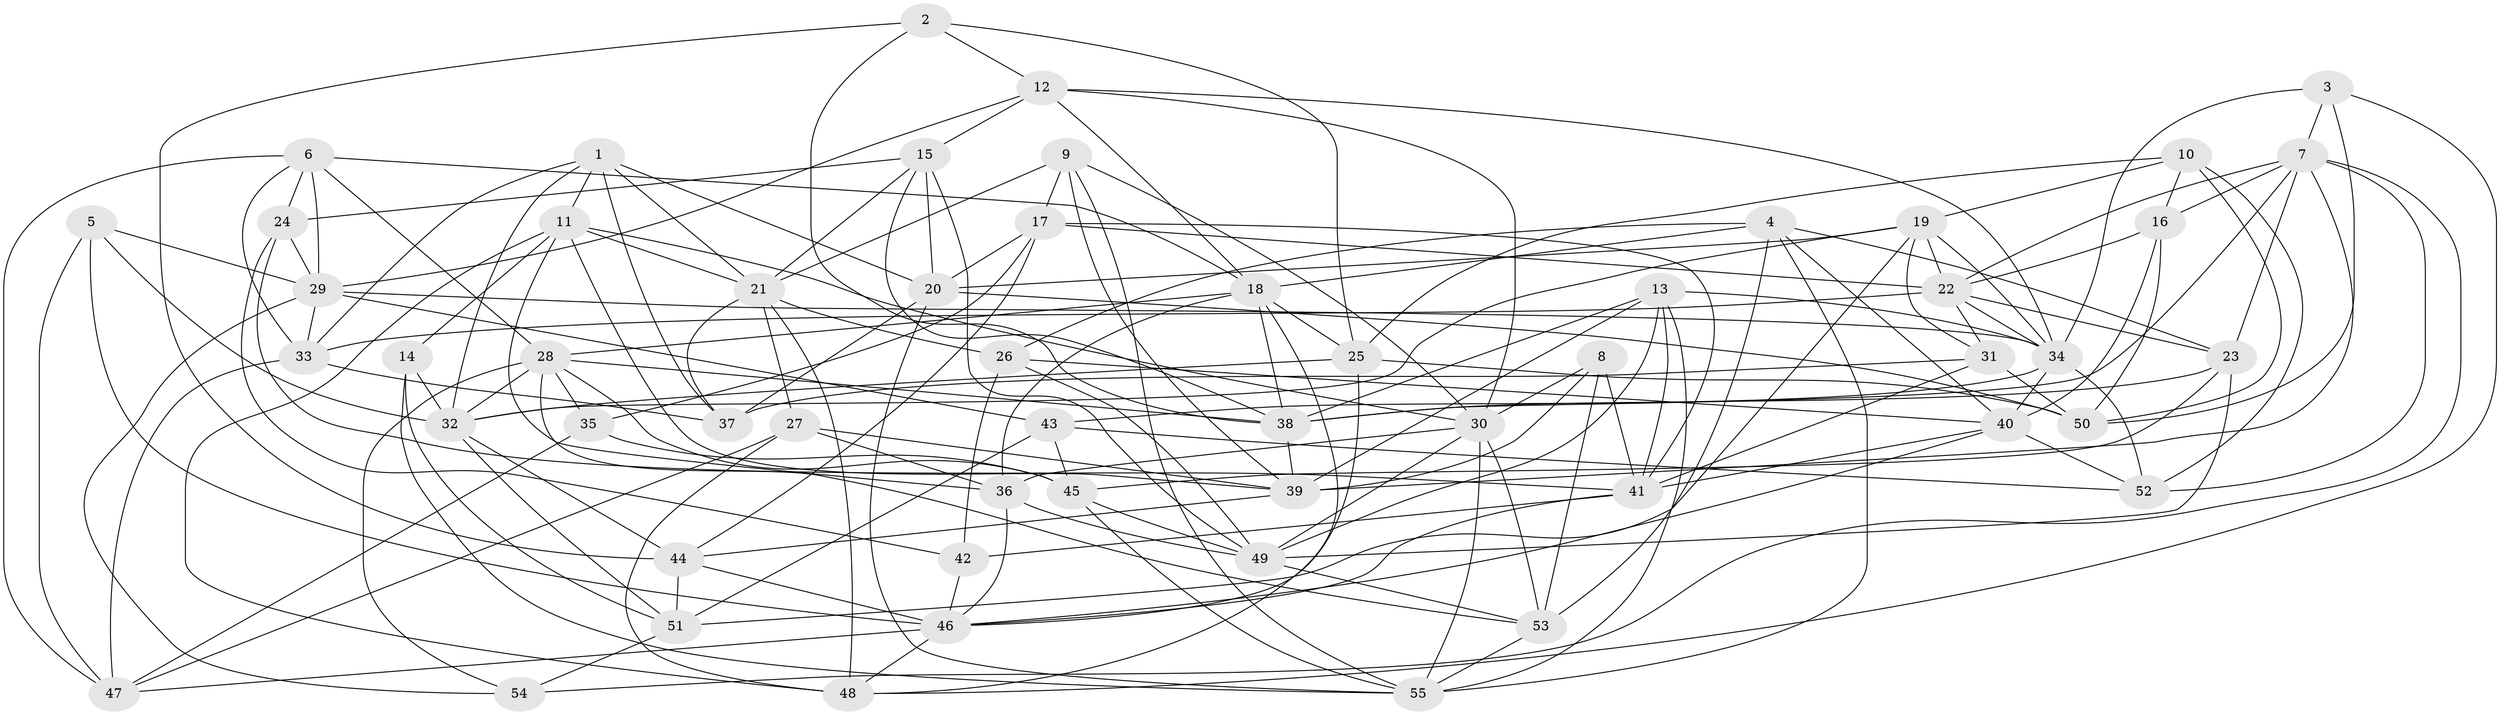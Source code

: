 // original degree distribution, {4: 1.0}
// Generated by graph-tools (version 1.1) at 2025/38/03/04/25 23:38:08]
// undirected, 55 vertices, 170 edges
graph export_dot {
  node [color=gray90,style=filled];
  1;
  2;
  3;
  4;
  5;
  6;
  7;
  8;
  9;
  10;
  11;
  12;
  13;
  14;
  15;
  16;
  17;
  18;
  19;
  20;
  21;
  22;
  23;
  24;
  25;
  26;
  27;
  28;
  29;
  30;
  31;
  32;
  33;
  34;
  35;
  36;
  37;
  38;
  39;
  40;
  41;
  42;
  43;
  44;
  45;
  46;
  47;
  48;
  49;
  50;
  51;
  52;
  53;
  54;
  55;
  1 -- 11 [weight=1.0];
  1 -- 20 [weight=1.0];
  1 -- 21 [weight=1.0];
  1 -- 32 [weight=1.0];
  1 -- 33 [weight=1.0];
  1 -- 37 [weight=1.0];
  2 -- 12 [weight=1.0];
  2 -- 25 [weight=1.0];
  2 -- 38 [weight=1.0];
  2 -- 44 [weight=1.0];
  3 -- 7 [weight=1.0];
  3 -- 34 [weight=1.0];
  3 -- 48 [weight=1.0];
  3 -- 50 [weight=1.0];
  4 -- 18 [weight=1.0];
  4 -- 23 [weight=1.0];
  4 -- 26 [weight=1.0];
  4 -- 40 [weight=1.0];
  4 -- 53 [weight=1.0];
  4 -- 55 [weight=1.0];
  5 -- 29 [weight=1.0];
  5 -- 32 [weight=1.0];
  5 -- 46 [weight=1.0];
  5 -- 47 [weight=1.0];
  6 -- 18 [weight=1.0];
  6 -- 24 [weight=1.0];
  6 -- 28 [weight=1.0];
  6 -- 29 [weight=1.0];
  6 -- 33 [weight=1.0];
  6 -- 47 [weight=1.0];
  7 -- 16 [weight=1.0];
  7 -- 22 [weight=1.0];
  7 -- 23 [weight=1.0];
  7 -- 38 [weight=1.0];
  7 -- 39 [weight=1.0];
  7 -- 52 [weight=1.0];
  7 -- 54 [weight=1.0];
  8 -- 30 [weight=1.0];
  8 -- 39 [weight=1.0];
  8 -- 41 [weight=1.0];
  8 -- 53 [weight=1.0];
  9 -- 17 [weight=1.0];
  9 -- 21 [weight=2.0];
  9 -- 30 [weight=1.0];
  9 -- 39 [weight=1.0];
  9 -- 55 [weight=1.0];
  10 -- 16 [weight=1.0];
  10 -- 19 [weight=1.0];
  10 -- 25 [weight=1.0];
  10 -- 50 [weight=2.0];
  10 -- 52 [weight=1.0];
  11 -- 14 [weight=1.0];
  11 -- 21 [weight=1.0];
  11 -- 30 [weight=1.0];
  11 -- 36 [weight=1.0];
  11 -- 39 [weight=1.0];
  11 -- 48 [weight=2.0];
  12 -- 15 [weight=1.0];
  12 -- 18 [weight=1.0];
  12 -- 29 [weight=1.0];
  12 -- 30 [weight=1.0];
  12 -- 34 [weight=1.0];
  13 -- 34 [weight=1.0];
  13 -- 38 [weight=1.0];
  13 -- 39 [weight=1.0];
  13 -- 41 [weight=1.0];
  13 -- 49 [weight=1.0];
  13 -- 55 [weight=1.0];
  14 -- 32 [weight=1.0];
  14 -- 51 [weight=1.0];
  14 -- 55 [weight=1.0];
  15 -- 20 [weight=1.0];
  15 -- 21 [weight=1.0];
  15 -- 24 [weight=1.0];
  15 -- 38 [weight=1.0];
  15 -- 49 [weight=1.0];
  16 -- 22 [weight=1.0];
  16 -- 40 [weight=2.0];
  16 -- 50 [weight=1.0];
  17 -- 20 [weight=1.0];
  17 -- 22 [weight=1.0];
  17 -- 35 [weight=1.0];
  17 -- 41 [weight=1.0];
  17 -- 44 [weight=1.0];
  18 -- 25 [weight=1.0];
  18 -- 28 [weight=1.0];
  18 -- 36 [weight=1.0];
  18 -- 38 [weight=1.0];
  18 -- 48 [weight=1.0];
  19 -- 20 [weight=1.0];
  19 -- 22 [weight=1.0];
  19 -- 31 [weight=1.0];
  19 -- 32 [weight=1.0];
  19 -- 34 [weight=2.0];
  19 -- 51 [weight=1.0];
  20 -- 37 [weight=1.0];
  20 -- 50 [weight=2.0];
  20 -- 55 [weight=1.0];
  21 -- 26 [weight=1.0];
  21 -- 27 [weight=2.0];
  21 -- 37 [weight=1.0];
  21 -- 48 [weight=1.0];
  22 -- 23 [weight=1.0];
  22 -- 31 [weight=1.0];
  22 -- 33 [weight=1.0];
  22 -- 34 [weight=1.0];
  23 -- 38 [weight=1.0];
  23 -- 45 [weight=1.0];
  23 -- 49 [weight=1.0];
  24 -- 29 [weight=1.0];
  24 -- 41 [weight=1.0];
  24 -- 42 [weight=2.0];
  25 -- 32 [weight=1.0];
  25 -- 46 [weight=1.0];
  25 -- 50 [weight=1.0];
  26 -- 40 [weight=1.0];
  26 -- 42 [weight=2.0];
  26 -- 49 [weight=1.0];
  27 -- 36 [weight=1.0];
  27 -- 39 [weight=1.0];
  27 -- 47 [weight=1.0];
  27 -- 48 [weight=1.0];
  28 -- 32 [weight=1.0];
  28 -- 35 [weight=1.0];
  28 -- 38 [weight=1.0];
  28 -- 45 [weight=1.0];
  28 -- 53 [weight=1.0];
  28 -- 54 [weight=1.0];
  29 -- 33 [weight=1.0];
  29 -- 34 [weight=1.0];
  29 -- 43 [weight=1.0];
  29 -- 54 [weight=1.0];
  30 -- 36 [weight=1.0];
  30 -- 49 [weight=1.0];
  30 -- 53 [weight=1.0];
  30 -- 55 [weight=1.0];
  31 -- 37 [weight=2.0];
  31 -- 41 [weight=1.0];
  31 -- 50 [weight=1.0];
  32 -- 44 [weight=1.0];
  32 -- 51 [weight=1.0];
  33 -- 37 [weight=1.0];
  33 -- 47 [weight=1.0];
  34 -- 40 [weight=1.0];
  34 -- 43 [weight=1.0];
  34 -- 52 [weight=1.0];
  35 -- 45 [weight=1.0];
  35 -- 47 [weight=1.0];
  36 -- 46 [weight=1.0];
  36 -- 49 [weight=1.0];
  38 -- 39 [weight=1.0];
  39 -- 44 [weight=1.0];
  40 -- 41 [weight=1.0];
  40 -- 46 [weight=1.0];
  40 -- 52 [weight=1.0];
  41 -- 42 [weight=1.0];
  41 -- 46 [weight=1.0];
  42 -- 46 [weight=1.0];
  43 -- 45 [weight=1.0];
  43 -- 51 [weight=1.0];
  43 -- 52 [weight=2.0];
  44 -- 46 [weight=1.0];
  44 -- 51 [weight=1.0];
  45 -- 49 [weight=1.0];
  45 -- 55 [weight=1.0];
  46 -- 47 [weight=1.0];
  46 -- 48 [weight=2.0];
  49 -- 53 [weight=1.0];
  51 -- 54 [weight=1.0];
  53 -- 55 [weight=1.0];
}
